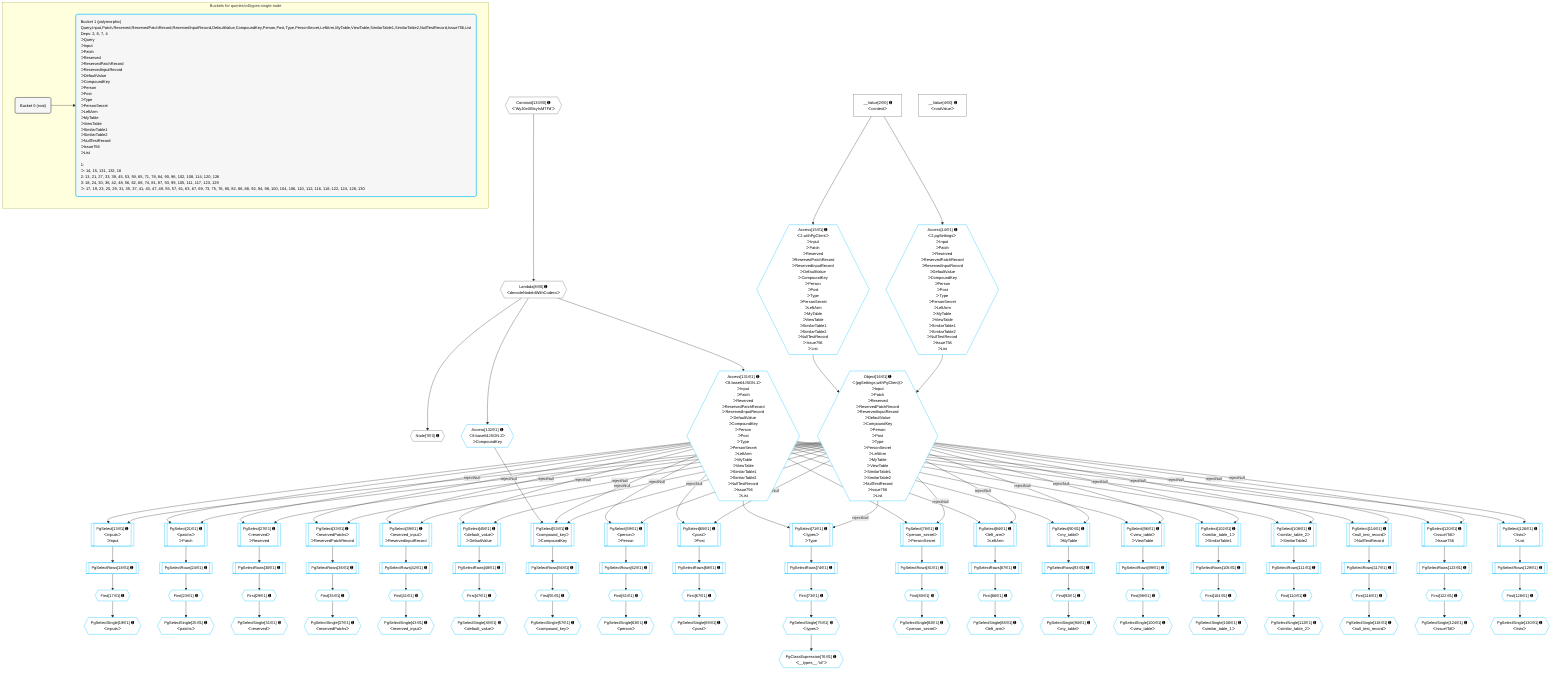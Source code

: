 %%{init: {'themeVariables': { 'fontSize': '12px'}}}%%
graph TD
    classDef path fill:#eee,stroke:#000,color:#000
    classDef plan fill:#fff,stroke-width:1px,color:#000
    classDef itemplan fill:#fff,stroke-width:2px,color:#000
    classDef unbatchedplan fill:#dff,stroke-width:1px,color:#000
    classDef sideeffectplan fill:#fcc,stroke-width:2px,color:#000
    classDef bucket fill:#f6f6f6,color:#000,stroke-width:2px,text-align:left


    %% plan dependencies
    Node7{{"Node[7∈0] ➊"}}:::plan
    Lambda8{{"Lambda[8∈0] ➊<br />ᐸdecodeNodeIdWithCodecsᐳ"}}:::plan
    Lambda8 --> Node7
    Constant133{{"Constant[133∈0] ➊<br />ᐸ'WyJ0eXBlcyIsMTFd'ᐳ"}}:::plan
    Constant133 --> Lambda8
    __Value2["__Value[2∈0] ➊<br />ᐸcontextᐳ"]:::plan
    __Value4["__Value[4∈0] ➊<br />ᐸrootValueᐳ"]:::plan
    PgSelect53[["PgSelect[53∈1] ➊<br />ᐸcompound_keyᐳ<br />ᐳCompoundKey"]]:::plan
    Object16{{"Object[16∈1] ➊<br />ᐸ{pgSettings,withPgClient}ᐳ<br />ᐳInput<br />ᐳPatch<br />ᐳReserved<br />ᐳReservedPatchRecord<br />ᐳReservedInputRecord<br />ᐳDefaultValue<br />ᐳCompoundKey<br />ᐳPerson<br />ᐳPost<br />ᐳType<br />ᐳPersonSecret<br />ᐳLeftArm<br />ᐳMyTable<br />ᐳViewTable<br />ᐳSimilarTable1<br />ᐳSimilarTable2<br />ᐳNullTestRecord<br />ᐳIssue756<br />ᐳList"}}:::plan
    Access131{{"Access[131∈1] ➊<br />ᐸ8.base64JSON.1ᐳ<br />ᐳInput<br />ᐳPatch<br />ᐳReserved<br />ᐳReservedPatchRecord<br />ᐳReservedInputRecord<br />ᐳDefaultValue<br />ᐳCompoundKey<br />ᐳPerson<br />ᐳPost<br />ᐳType<br />ᐳPersonSecret<br />ᐳLeftArm<br />ᐳMyTable<br />ᐳViewTable<br />ᐳSimilarTable1<br />ᐳSimilarTable2<br />ᐳNullTestRecord<br />ᐳIssue756<br />ᐳList"}}:::plan
    Access132{{"Access[132∈1] ➊<br />ᐸ8.base64JSON.2ᐳ<br />ᐳCompoundKey"}}:::plan
    Object16 -->|rejectNull| PgSelect53
    Access131 -->|rejectNull| PgSelect53
    Access132 --> PgSelect53
    PgSelect13[["PgSelect[13∈1] ➊<br />ᐸinputsᐳ<br />ᐳInput"]]:::plan
    Object16 -->|rejectNull| PgSelect13
    Access131 --> PgSelect13
    Access14{{"Access[14∈1] ➊<br />ᐸ2.pgSettingsᐳ<br />ᐳInput<br />ᐳPatch<br />ᐳReserved<br />ᐳReservedPatchRecord<br />ᐳReservedInputRecord<br />ᐳDefaultValue<br />ᐳCompoundKey<br />ᐳPerson<br />ᐳPost<br />ᐳType<br />ᐳPersonSecret<br />ᐳLeftArm<br />ᐳMyTable<br />ᐳViewTable<br />ᐳSimilarTable1<br />ᐳSimilarTable2<br />ᐳNullTestRecord<br />ᐳIssue756<br />ᐳList"}}:::plan
    Access15{{"Access[15∈1] ➊<br />ᐸ2.withPgClientᐳ<br />ᐳInput<br />ᐳPatch<br />ᐳReserved<br />ᐳReservedPatchRecord<br />ᐳReservedInputRecord<br />ᐳDefaultValue<br />ᐳCompoundKey<br />ᐳPerson<br />ᐳPost<br />ᐳType<br />ᐳPersonSecret<br />ᐳLeftArm<br />ᐳMyTable<br />ᐳViewTable<br />ᐳSimilarTable1<br />ᐳSimilarTable2<br />ᐳNullTestRecord<br />ᐳIssue756<br />ᐳList"}}:::plan
    Access14 & Access15 --> Object16
    PgSelect21[["PgSelect[21∈1] ➊<br />ᐸpatchsᐳ<br />ᐳPatch"]]:::plan
    Object16 -->|rejectNull| PgSelect21
    Access131 --> PgSelect21
    PgSelect27[["PgSelect[27∈1] ➊<br />ᐸreservedᐳ<br />ᐳReserved"]]:::plan
    Object16 -->|rejectNull| PgSelect27
    Access131 --> PgSelect27
    PgSelect33[["PgSelect[33∈1] ➊<br />ᐸreservedPatchsᐳ<br />ᐳReservedPatchRecord"]]:::plan
    Object16 -->|rejectNull| PgSelect33
    Access131 --> PgSelect33
    PgSelect39[["PgSelect[39∈1] ➊<br />ᐸreserved_inputᐳ<br />ᐳReservedInputRecord"]]:::plan
    Object16 -->|rejectNull| PgSelect39
    Access131 --> PgSelect39
    PgSelect45[["PgSelect[45∈1] ➊<br />ᐸdefault_valueᐳ<br />ᐳDefaultValue"]]:::plan
    Object16 -->|rejectNull| PgSelect45
    Access131 --> PgSelect45
    PgSelect59[["PgSelect[59∈1] ➊<br />ᐸpersonᐳ<br />ᐳPerson"]]:::plan
    Object16 -->|rejectNull| PgSelect59
    Access131 --> PgSelect59
    PgSelect65[["PgSelect[65∈1] ➊<br />ᐸpostᐳ<br />ᐳPost"]]:::plan
    Object16 -->|rejectNull| PgSelect65
    Access131 --> PgSelect65
    PgSelect71[["PgSelect[71∈1] ➊<br />ᐸtypesᐳ<br />ᐳType"]]:::plan
    Object16 -->|rejectNull| PgSelect71
    Access131 --> PgSelect71
    PgSelect78[["PgSelect[78∈1] ➊<br />ᐸperson_secretᐳ<br />ᐳPersonSecret"]]:::plan
    Object16 -->|rejectNull| PgSelect78
    Access131 --> PgSelect78
    PgSelect84[["PgSelect[84∈1] ➊<br />ᐸleft_armᐳ<br />ᐳLeftArm"]]:::plan
    Object16 -->|rejectNull| PgSelect84
    Access131 --> PgSelect84
    PgSelect90[["PgSelect[90∈1] ➊<br />ᐸmy_tableᐳ<br />ᐳMyTable"]]:::plan
    Object16 -->|rejectNull| PgSelect90
    Access131 --> PgSelect90
    PgSelect96[["PgSelect[96∈1] ➊<br />ᐸview_tableᐳ<br />ᐳViewTable"]]:::plan
    Object16 -->|rejectNull| PgSelect96
    Access131 --> PgSelect96
    PgSelect102[["PgSelect[102∈1] ➊<br />ᐸsimilar_table_1ᐳ<br />ᐳSimilarTable1"]]:::plan
    Object16 -->|rejectNull| PgSelect102
    Access131 --> PgSelect102
    PgSelect108[["PgSelect[108∈1] ➊<br />ᐸsimilar_table_2ᐳ<br />ᐳSimilarTable2"]]:::plan
    Object16 -->|rejectNull| PgSelect108
    Access131 --> PgSelect108
    PgSelect114[["PgSelect[114∈1] ➊<br />ᐸnull_test_recordᐳ<br />ᐳNullTestRecord"]]:::plan
    Object16 -->|rejectNull| PgSelect114
    Access131 --> PgSelect114
    PgSelect120[["PgSelect[120∈1] ➊<br />ᐸissue756ᐳ<br />ᐳIssue756"]]:::plan
    Object16 -->|rejectNull| PgSelect120
    Access131 --> PgSelect120
    PgSelect126[["PgSelect[126∈1] ➊<br />ᐸlistsᐳ<br />ᐳList"]]:::plan
    Object16 -->|rejectNull| PgSelect126
    Access131 --> PgSelect126
    __Value2 --> Access14
    __Value2 --> Access15
    First17{{"First[17∈1] ➊"}}:::plan
    PgSelectRows18[["PgSelectRows[18∈1] ➊"]]:::plan
    PgSelectRows18 --> First17
    PgSelect13 --> PgSelectRows18
    PgSelectSingle19{{"PgSelectSingle[19∈1] ➊<br />ᐸinputsᐳ"}}:::plan
    First17 --> PgSelectSingle19
    First23{{"First[23∈1] ➊"}}:::plan
    PgSelectRows24[["PgSelectRows[24∈1] ➊"]]:::plan
    PgSelectRows24 --> First23
    PgSelect21 --> PgSelectRows24
    PgSelectSingle25{{"PgSelectSingle[25∈1] ➊<br />ᐸpatchsᐳ"}}:::plan
    First23 --> PgSelectSingle25
    First29{{"First[29∈1] ➊"}}:::plan
    PgSelectRows30[["PgSelectRows[30∈1] ➊"]]:::plan
    PgSelectRows30 --> First29
    PgSelect27 --> PgSelectRows30
    PgSelectSingle31{{"PgSelectSingle[31∈1] ➊<br />ᐸreservedᐳ"}}:::plan
    First29 --> PgSelectSingle31
    First35{{"First[35∈1] ➊"}}:::plan
    PgSelectRows36[["PgSelectRows[36∈1] ➊"]]:::plan
    PgSelectRows36 --> First35
    PgSelect33 --> PgSelectRows36
    PgSelectSingle37{{"PgSelectSingle[37∈1] ➊<br />ᐸreservedPatchsᐳ"}}:::plan
    First35 --> PgSelectSingle37
    First41{{"First[41∈1] ➊"}}:::plan
    PgSelectRows42[["PgSelectRows[42∈1] ➊"]]:::plan
    PgSelectRows42 --> First41
    PgSelect39 --> PgSelectRows42
    PgSelectSingle43{{"PgSelectSingle[43∈1] ➊<br />ᐸreserved_inputᐳ"}}:::plan
    First41 --> PgSelectSingle43
    First47{{"First[47∈1] ➊"}}:::plan
    PgSelectRows48[["PgSelectRows[48∈1] ➊"]]:::plan
    PgSelectRows48 --> First47
    PgSelect45 --> PgSelectRows48
    PgSelectSingle49{{"PgSelectSingle[49∈1] ➊<br />ᐸdefault_valueᐳ"}}:::plan
    First47 --> PgSelectSingle49
    First55{{"First[55∈1] ➊"}}:::plan
    PgSelectRows56[["PgSelectRows[56∈1] ➊"]]:::plan
    PgSelectRows56 --> First55
    PgSelect53 --> PgSelectRows56
    PgSelectSingle57{{"PgSelectSingle[57∈1] ➊<br />ᐸcompound_keyᐳ"}}:::plan
    First55 --> PgSelectSingle57
    First61{{"First[61∈1] ➊"}}:::plan
    PgSelectRows62[["PgSelectRows[62∈1] ➊"]]:::plan
    PgSelectRows62 --> First61
    PgSelect59 --> PgSelectRows62
    PgSelectSingle63{{"PgSelectSingle[63∈1] ➊<br />ᐸpersonᐳ"}}:::plan
    First61 --> PgSelectSingle63
    First67{{"First[67∈1] ➊"}}:::plan
    PgSelectRows68[["PgSelectRows[68∈1] ➊"]]:::plan
    PgSelectRows68 --> First67
    PgSelect65 --> PgSelectRows68
    PgSelectSingle69{{"PgSelectSingle[69∈1] ➊<br />ᐸpostᐳ"}}:::plan
    First67 --> PgSelectSingle69
    First73{{"First[73∈1] ➊"}}:::plan
    PgSelectRows74[["PgSelectRows[74∈1] ➊"]]:::plan
    PgSelectRows74 --> First73
    PgSelect71 --> PgSelectRows74
    PgSelectSingle75{{"PgSelectSingle[75∈1] ➊<br />ᐸtypesᐳ"}}:::plan
    First73 --> PgSelectSingle75
    PgClassExpression76{{"PgClassExpression[76∈1] ➊<br />ᐸ__types__.”id”ᐳ"}}:::plan
    PgSelectSingle75 --> PgClassExpression76
    First80{{"First[80∈1] ➊"}}:::plan
    PgSelectRows81[["PgSelectRows[81∈1] ➊"]]:::plan
    PgSelectRows81 --> First80
    PgSelect78 --> PgSelectRows81
    PgSelectSingle82{{"PgSelectSingle[82∈1] ➊<br />ᐸperson_secretᐳ"}}:::plan
    First80 --> PgSelectSingle82
    First86{{"First[86∈1] ➊"}}:::plan
    PgSelectRows87[["PgSelectRows[87∈1] ➊"]]:::plan
    PgSelectRows87 --> First86
    PgSelect84 --> PgSelectRows87
    PgSelectSingle88{{"PgSelectSingle[88∈1] ➊<br />ᐸleft_armᐳ"}}:::plan
    First86 --> PgSelectSingle88
    First92{{"First[92∈1] ➊"}}:::plan
    PgSelectRows93[["PgSelectRows[93∈1] ➊"]]:::plan
    PgSelectRows93 --> First92
    PgSelect90 --> PgSelectRows93
    PgSelectSingle94{{"PgSelectSingle[94∈1] ➊<br />ᐸmy_tableᐳ"}}:::plan
    First92 --> PgSelectSingle94
    First98{{"First[98∈1] ➊"}}:::plan
    PgSelectRows99[["PgSelectRows[99∈1] ➊"]]:::plan
    PgSelectRows99 --> First98
    PgSelect96 --> PgSelectRows99
    PgSelectSingle100{{"PgSelectSingle[100∈1] ➊<br />ᐸview_tableᐳ"}}:::plan
    First98 --> PgSelectSingle100
    First104{{"First[104∈1] ➊"}}:::plan
    PgSelectRows105[["PgSelectRows[105∈1] ➊"]]:::plan
    PgSelectRows105 --> First104
    PgSelect102 --> PgSelectRows105
    PgSelectSingle106{{"PgSelectSingle[106∈1] ➊<br />ᐸsimilar_table_1ᐳ"}}:::plan
    First104 --> PgSelectSingle106
    First110{{"First[110∈1] ➊"}}:::plan
    PgSelectRows111[["PgSelectRows[111∈1] ➊"]]:::plan
    PgSelectRows111 --> First110
    PgSelect108 --> PgSelectRows111
    PgSelectSingle112{{"PgSelectSingle[112∈1] ➊<br />ᐸsimilar_table_2ᐳ"}}:::plan
    First110 --> PgSelectSingle112
    First116{{"First[116∈1] ➊"}}:::plan
    PgSelectRows117[["PgSelectRows[117∈1] ➊"]]:::plan
    PgSelectRows117 --> First116
    PgSelect114 --> PgSelectRows117
    PgSelectSingle118{{"PgSelectSingle[118∈1] ➊<br />ᐸnull_test_recordᐳ"}}:::plan
    First116 --> PgSelectSingle118
    First122{{"First[122∈1] ➊"}}:::plan
    PgSelectRows123[["PgSelectRows[123∈1] ➊"]]:::plan
    PgSelectRows123 --> First122
    PgSelect120 --> PgSelectRows123
    PgSelectSingle124{{"PgSelectSingle[124∈1] ➊<br />ᐸissue756ᐳ"}}:::plan
    First122 --> PgSelectSingle124
    First128{{"First[128∈1] ➊"}}:::plan
    PgSelectRows129[["PgSelectRows[129∈1] ➊"]]:::plan
    PgSelectRows129 --> First128
    PgSelect126 --> PgSelectRows129
    PgSelectSingle130{{"PgSelectSingle[130∈1] ➊<br />ᐸlistsᐳ"}}:::plan
    First128 --> PgSelectSingle130
    Lambda8 --> Access131
    Lambda8 --> Access132

    %% define steps

    subgraph "Buckets for queries/v4/types-single-node"
    Bucket0("Bucket 0 (root)"):::bucket
    classDef bucket0 stroke:#696969
    class Bucket0,__Value2,__Value4,Node7,Lambda8,Constant133 bucket0
    Bucket1("Bucket 1 (polymorphic)<br />Query,Input,Patch,Reserved,ReservedPatchRecord,ReservedInputRecord,DefaultValue,CompoundKey,Person,Post,Type,PersonSecret,LeftArm,MyTable,ViewTable,SimilarTable1,SimilarTable2,NullTestRecord,Issue756,List<br />Deps: 2, 8, 7, 4<br />ᐳQuery<br />ᐳInput<br />ᐳPatch<br />ᐳReserved<br />ᐳReservedPatchRecord<br />ᐳReservedInputRecord<br />ᐳDefaultValue<br />ᐳCompoundKey<br />ᐳPerson<br />ᐳPost<br />ᐳType<br />ᐳPersonSecret<br />ᐳLeftArm<br />ᐳMyTable<br />ᐳViewTable<br />ᐳSimilarTable1<br />ᐳSimilarTable2<br />ᐳNullTestRecord<br />ᐳIssue756<br />ᐳList<br /><br />1: <br />ᐳ: 14, 15, 131, 132, 16<br />2: 13, 21, 27, 33, 39, 45, 53, 59, 65, 71, 78, 84, 90, 96, 102, 108, 114, 120, 126<br />3: 18, 24, 30, 36, 42, 48, 56, 62, 68, 74, 81, 87, 93, 99, 105, 111, 117, 123, 129<br />ᐳ: 17, 19, 23, 25, 29, 31, 35, 37, 41, 43, 47, 49, 55, 57, 61, 63, 67, 69, 73, 75, 76, 80, 82, 86, 88, 92, 94, 98, 100, 104, 106, 110, 112, 116, 118, 122, 124, 128, 130"):::bucket
    classDef bucket1 stroke:#00bfff
    class Bucket1,PgSelect13,Access14,Access15,Object16,First17,PgSelectRows18,PgSelectSingle19,PgSelect21,First23,PgSelectRows24,PgSelectSingle25,PgSelect27,First29,PgSelectRows30,PgSelectSingle31,PgSelect33,First35,PgSelectRows36,PgSelectSingle37,PgSelect39,First41,PgSelectRows42,PgSelectSingle43,PgSelect45,First47,PgSelectRows48,PgSelectSingle49,PgSelect53,First55,PgSelectRows56,PgSelectSingle57,PgSelect59,First61,PgSelectRows62,PgSelectSingle63,PgSelect65,First67,PgSelectRows68,PgSelectSingle69,PgSelect71,First73,PgSelectRows74,PgSelectSingle75,PgClassExpression76,PgSelect78,First80,PgSelectRows81,PgSelectSingle82,PgSelect84,First86,PgSelectRows87,PgSelectSingle88,PgSelect90,First92,PgSelectRows93,PgSelectSingle94,PgSelect96,First98,PgSelectRows99,PgSelectSingle100,PgSelect102,First104,PgSelectRows105,PgSelectSingle106,PgSelect108,First110,PgSelectRows111,PgSelectSingle112,PgSelect114,First116,PgSelectRows117,PgSelectSingle118,PgSelect120,First122,PgSelectRows123,PgSelectSingle124,PgSelect126,First128,PgSelectRows129,PgSelectSingle130,Access131,Access132 bucket1
    Bucket0 --> Bucket1
    end